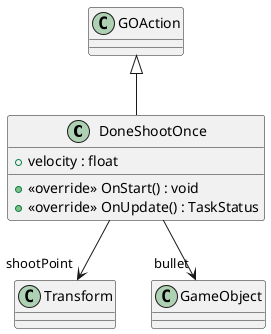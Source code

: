 @startuml
class DoneShootOnce {
    + velocity : float
    + <<override>> OnStart() : void
    + <<override>> OnUpdate() : TaskStatus
}
GOAction <|-- DoneShootOnce
DoneShootOnce --> "shootPoint" Transform
DoneShootOnce --> "bullet" GameObject
@enduml
